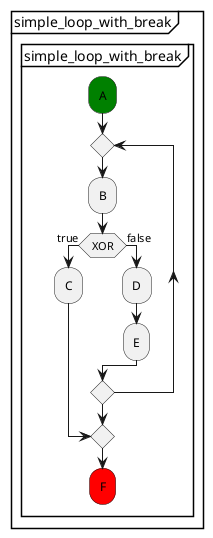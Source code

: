 @startuml
partition "simple_loop_with_break" {
    group "simple_loop_with_break"
        #green:A;
        repeat
            :B;
            if (XOR) then (true)
                :C;
                break
            else (false)
                :D;
                :E;
            endif
        repeat while
        #red:F; 
    end group
}
@enduml